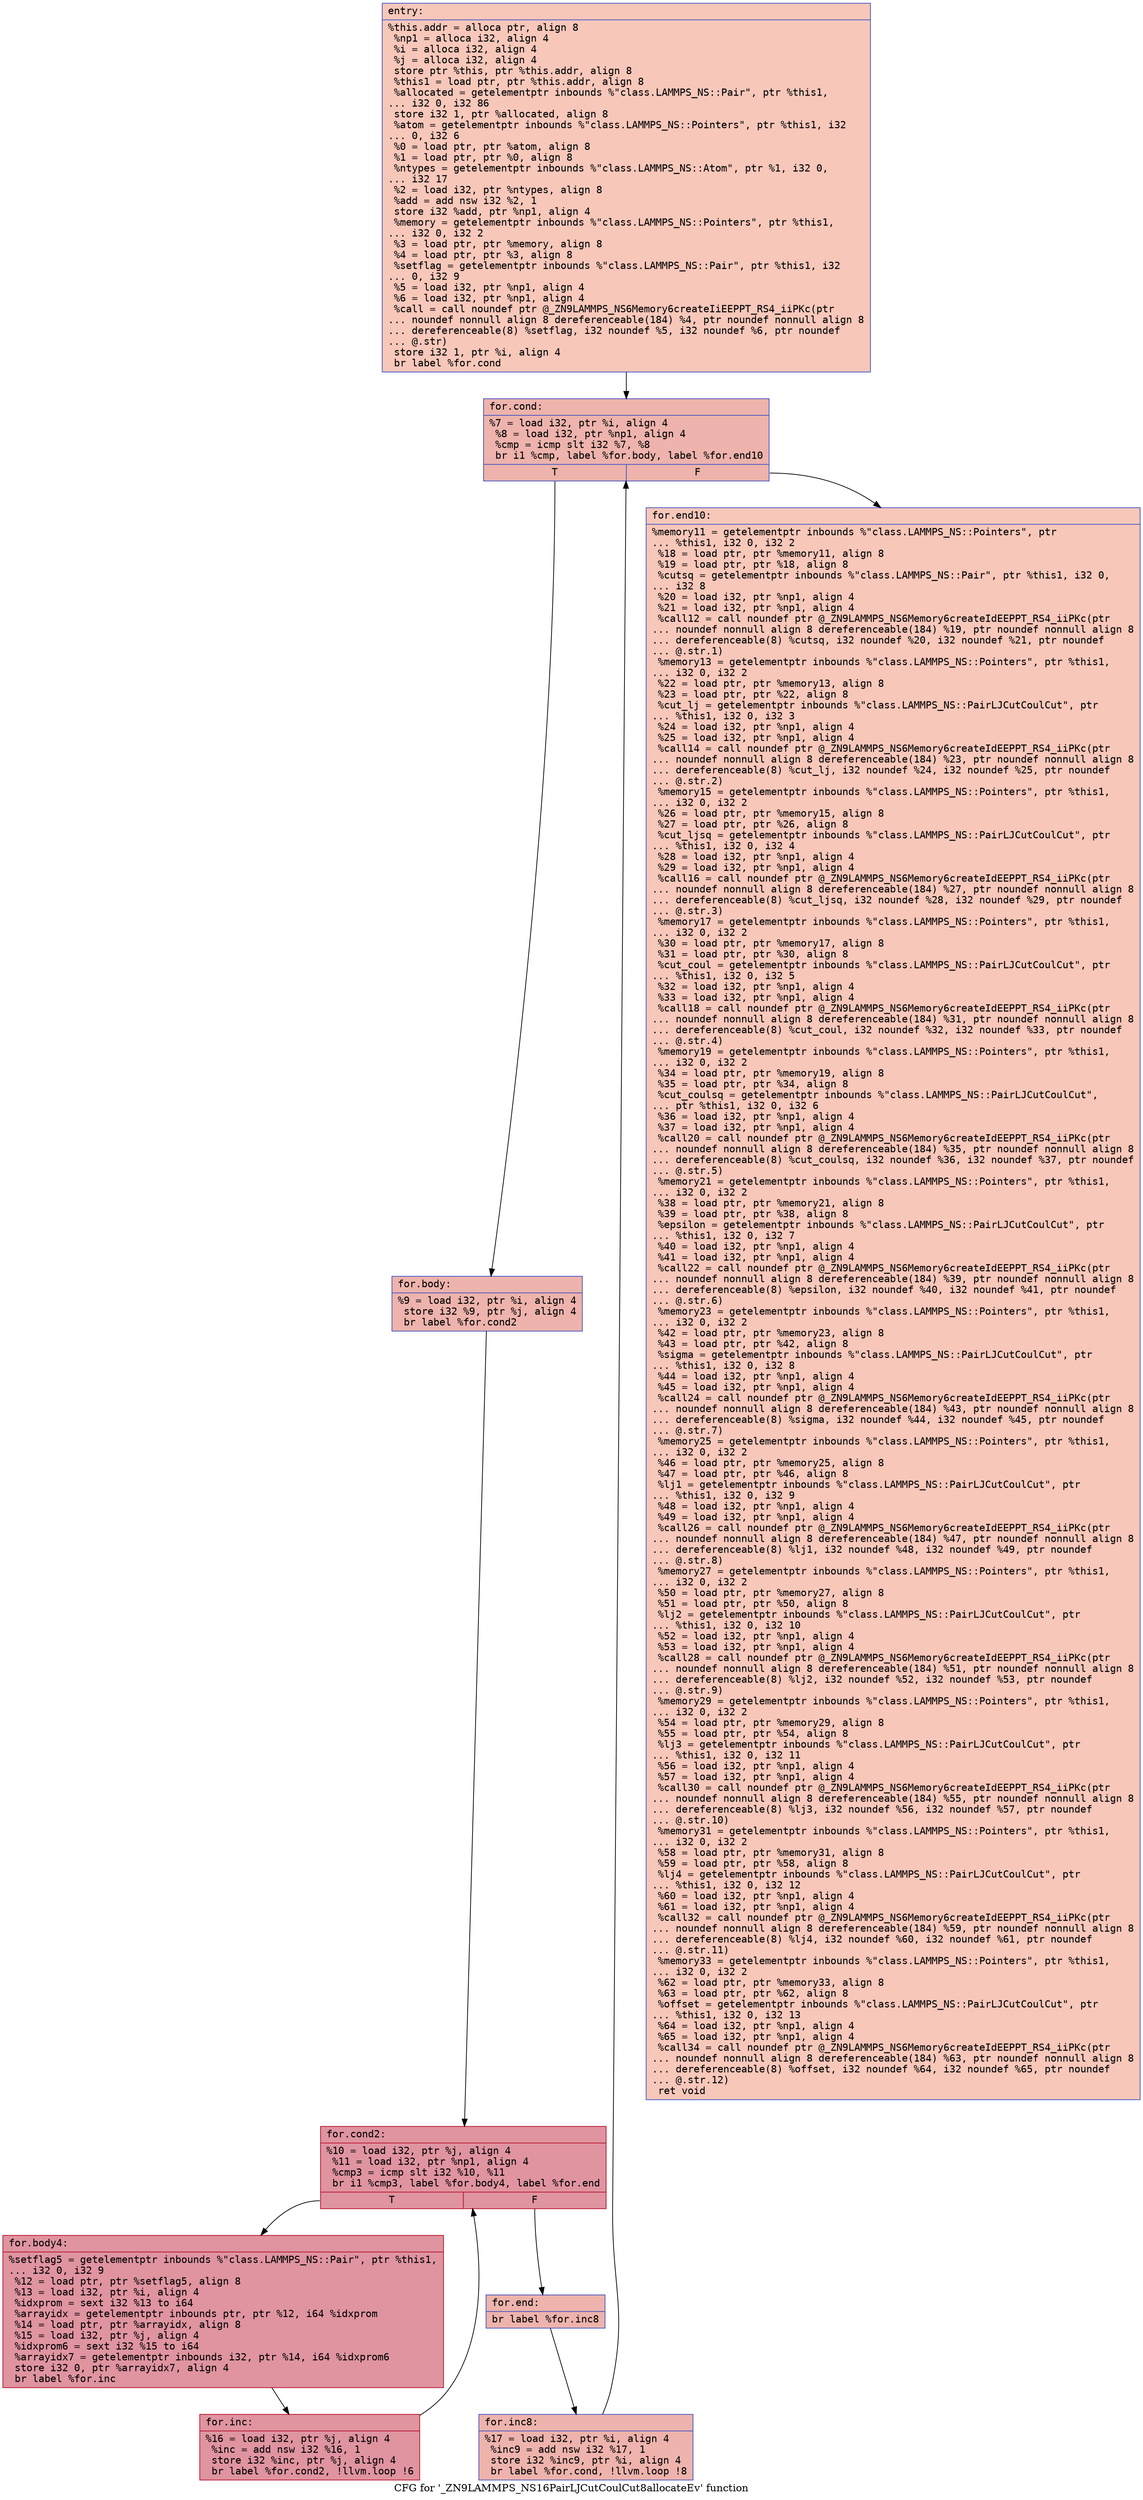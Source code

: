 digraph "CFG for '_ZN9LAMMPS_NS16PairLJCutCoulCut8allocateEv' function" {
	label="CFG for '_ZN9LAMMPS_NS16PairLJCutCoulCut8allocateEv' function";

	Node0x55c2a75b0c00 [shape=record,color="#3d50c3ff", style=filled, fillcolor="#ec7f6370" fontname="Courier",label="{entry:\l|  %this.addr = alloca ptr, align 8\l  %np1 = alloca i32, align 4\l  %i = alloca i32, align 4\l  %j = alloca i32, align 4\l  store ptr %this, ptr %this.addr, align 8\l  %this1 = load ptr, ptr %this.addr, align 8\l  %allocated = getelementptr inbounds %\"class.LAMMPS_NS::Pair\", ptr %this1,\l... i32 0, i32 86\l  store i32 1, ptr %allocated, align 8\l  %atom = getelementptr inbounds %\"class.LAMMPS_NS::Pointers\", ptr %this1, i32\l... 0, i32 6\l  %0 = load ptr, ptr %atom, align 8\l  %1 = load ptr, ptr %0, align 8\l  %ntypes = getelementptr inbounds %\"class.LAMMPS_NS::Atom\", ptr %1, i32 0,\l... i32 17\l  %2 = load i32, ptr %ntypes, align 8\l  %add = add nsw i32 %2, 1\l  store i32 %add, ptr %np1, align 4\l  %memory = getelementptr inbounds %\"class.LAMMPS_NS::Pointers\", ptr %this1,\l... i32 0, i32 2\l  %3 = load ptr, ptr %memory, align 8\l  %4 = load ptr, ptr %3, align 8\l  %setflag = getelementptr inbounds %\"class.LAMMPS_NS::Pair\", ptr %this1, i32\l... 0, i32 9\l  %5 = load i32, ptr %np1, align 4\l  %6 = load i32, ptr %np1, align 4\l  %call = call noundef ptr @_ZN9LAMMPS_NS6Memory6createIiEEPPT_RS4_iiPKc(ptr\l... noundef nonnull align 8 dereferenceable(184) %4, ptr noundef nonnull align 8\l... dereferenceable(8) %setflag, i32 noundef %5, i32 noundef %6, ptr noundef\l... @.str)\l  store i32 1, ptr %i, align 4\l  br label %for.cond\l}"];
	Node0x55c2a75b0c00 -> Node0x55c2a75b1b10[tooltip="entry -> for.cond\nProbability 100.00%" ];
	Node0x55c2a75b1b10 [shape=record,color="#3d50c3ff", style=filled, fillcolor="#d6524470" fontname="Courier",label="{for.cond:\l|  %7 = load i32, ptr %i, align 4\l  %8 = load i32, ptr %np1, align 4\l  %cmp = icmp slt i32 %7, %8\l  br i1 %cmp, label %for.body, label %for.end10\l|{<s0>T|<s1>F}}"];
	Node0x55c2a75b1b10:s0 -> Node0x55c2a75b1d60[tooltip="for.cond -> for.body\nProbability 96.88%" ];
	Node0x55c2a75b1b10:s1 -> Node0x55c2a75b1de0[tooltip="for.cond -> for.end10\nProbability 3.12%" ];
	Node0x55c2a75b1d60 [shape=record,color="#3d50c3ff", style=filled, fillcolor="#d6524470" fontname="Courier",label="{for.body:\l|  %9 = load i32, ptr %i, align 4\l  store i32 %9, ptr %j, align 4\l  br label %for.cond2\l}"];
	Node0x55c2a75b1d60 -> Node0x55c2a75b2030[tooltip="for.body -> for.cond2\nProbability 100.00%" ];
	Node0x55c2a75b2030 [shape=record,color="#b70d28ff", style=filled, fillcolor="#b70d2870" fontname="Courier",label="{for.cond2:\l|  %10 = load i32, ptr %j, align 4\l  %11 = load i32, ptr %np1, align 4\l  %cmp3 = icmp slt i32 %10, %11\l  br i1 %cmp3, label %for.body4, label %for.end\l|{<s0>T|<s1>F}}"];
	Node0x55c2a75b2030:s0 -> Node0x55c2a75b22d0[tooltip="for.cond2 -> for.body4\nProbability 96.88%" ];
	Node0x55c2a75b2030:s1 -> Node0x55c2a75b2350[tooltip="for.cond2 -> for.end\nProbability 3.12%" ];
	Node0x55c2a75b22d0 [shape=record,color="#b70d28ff", style=filled, fillcolor="#b70d2870" fontname="Courier",label="{for.body4:\l|  %setflag5 = getelementptr inbounds %\"class.LAMMPS_NS::Pair\", ptr %this1,\l... i32 0, i32 9\l  %12 = load ptr, ptr %setflag5, align 8\l  %13 = load i32, ptr %i, align 4\l  %idxprom = sext i32 %13 to i64\l  %arrayidx = getelementptr inbounds ptr, ptr %12, i64 %idxprom\l  %14 = load ptr, ptr %arrayidx, align 8\l  %15 = load i32, ptr %j, align 4\l  %idxprom6 = sext i32 %15 to i64\l  %arrayidx7 = getelementptr inbounds i32, ptr %14, i64 %idxprom6\l  store i32 0, ptr %arrayidx7, align 4\l  br label %for.inc\l}"];
	Node0x55c2a75b22d0 -> Node0x55c2a75b2df0[tooltip="for.body4 -> for.inc\nProbability 100.00%" ];
	Node0x55c2a75b2df0 [shape=record,color="#b70d28ff", style=filled, fillcolor="#b70d2870" fontname="Courier",label="{for.inc:\l|  %16 = load i32, ptr %j, align 4\l  %inc = add nsw i32 %16, 1\l  store i32 %inc, ptr %j, align 4\l  br label %for.cond2, !llvm.loop !6\l}"];
	Node0x55c2a75b2df0 -> Node0x55c2a75b2030[tooltip="for.inc -> for.cond2\nProbability 100.00%" ];
	Node0x55c2a75b2350 [shape=record,color="#3d50c3ff", style=filled, fillcolor="#d6524470" fontname="Courier",label="{for.end:\l|  br label %for.inc8\l}"];
	Node0x55c2a75b2350 -> Node0x55c2a75b31e0[tooltip="for.end -> for.inc8\nProbability 100.00%" ];
	Node0x55c2a75b31e0 [shape=record,color="#3d50c3ff", style=filled, fillcolor="#d6524470" fontname="Courier",label="{for.inc8:\l|  %17 = load i32, ptr %i, align 4\l  %inc9 = add nsw i32 %17, 1\l  store i32 %inc9, ptr %i, align 4\l  br label %for.cond, !llvm.loop !8\l}"];
	Node0x55c2a75b31e0 -> Node0x55c2a75b1b10[tooltip="for.inc8 -> for.cond\nProbability 100.00%" ];
	Node0x55c2a75b1de0 [shape=record,color="#3d50c3ff", style=filled, fillcolor="#ec7f6370" fontname="Courier",label="{for.end10:\l|  %memory11 = getelementptr inbounds %\"class.LAMMPS_NS::Pointers\", ptr\l... %this1, i32 0, i32 2\l  %18 = load ptr, ptr %memory11, align 8\l  %19 = load ptr, ptr %18, align 8\l  %cutsq = getelementptr inbounds %\"class.LAMMPS_NS::Pair\", ptr %this1, i32 0,\l... i32 8\l  %20 = load i32, ptr %np1, align 4\l  %21 = load i32, ptr %np1, align 4\l  %call12 = call noundef ptr @_ZN9LAMMPS_NS6Memory6createIdEEPPT_RS4_iiPKc(ptr\l... noundef nonnull align 8 dereferenceable(184) %19, ptr noundef nonnull align 8\l... dereferenceable(8) %cutsq, i32 noundef %20, i32 noundef %21, ptr noundef\l... @.str.1)\l  %memory13 = getelementptr inbounds %\"class.LAMMPS_NS::Pointers\", ptr %this1,\l... i32 0, i32 2\l  %22 = load ptr, ptr %memory13, align 8\l  %23 = load ptr, ptr %22, align 8\l  %cut_lj = getelementptr inbounds %\"class.LAMMPS_NS::PairLJCutCoulCut\", ptr\l... %this1, i32 0, i32 3\l  %24 = load i32, ptr %np1, align 4\l  %25 = load i32, ptr %np1, align 4\l  %call14 = call noundef ptr @_ZN9LAMMPS_NS6Memory6createIdEEPPT_RS4_iiPKc(ptr\l... noundef nonnull align 8 dereferenceable(184) %23, ptr noundef nonnull align 8\l... dereferenceable(8) %cut_lj, i32 noundef %24, i32 noundef %25, ptr noundef\l... @.str.2)\l  %memory15 = getelementptr inbounds %\"class.LAMMPS_NS::Pointers\", ptr %this1,\l... i32 0, i32 2\l  %26 = load ptr, ptr %memory15, align 8\l  %27 = load ptr, ptr %26, align 8\l  %cut_ljsq = getelementptr inbounds %\"class.LAMMPS_NS::PairLJCutCoulCut\", ptr\l... %this1, i32 0, i32 4\l  %28 = load i32, ptr %np1, align 4\l  %29 = load i32, ptr %np1, align 4\l  %call16 = call noundef ptr @_ZN9LAMMPS_NS6Memory6createIdEEPPT_RS4_iiPKc(ptr\l... noundef nonnull align 8 dereferenceable(184) %27, ptr noundef nonnull align 8\l... dereferenceable(8) %cut_ljsq, i32 noundef %28, i32 noundef %29, ptr noundef\l... @.str.3)\l  %memory17 = getelementptr inbounds %\"class.LAMMPS_NS::Pointers\", ptr %this1,\l... i32 0, i32 2\l  %30 = load ptr, ptr %memory17, align 8\l  %31 = load ptr, ptr %30, align 8\l  %cut_coul = getelementptr inbounds %\"class.LAMMPS_NS::PairLJCutCoulCut\", ptr\l... %this1, i32 0, i32 5\l  %32 = load i32, ptr %np1, align 4\l  %33 = load i32, ptr %np1, align 4\l  %call18 = call noundef ptr @_ZN9LAMMPS_NS6Memory6createIdEEPPT_RS4_iiPKc(ptr\l... noundef nonnull align 8 dereferenceable(184) %31, ptr noundef nonnull align 8\l... dereferenceable(8) %cut_coul, i32 noundef %32, i32 noundef %33, ptr noundef\l... @.str.4)\l  %memory19 = getelementptr inbounds %\"class.LAMMPS_NS::Pointers\", ptr %this1,\l... i32 0, i32 2\l  %34 = load ptr, ptr %memory19, align 8\l  %35 = load ptr, ptr %34, align 8\l  %cut_coulsq = getelementptr inbounds %\"class.LAMMPS_NS::PairLJCutCoulCut\",\l... ptr %this1, i32 0, i32 6\l  %36 = load i32, ptr %np1, align 4\l  %37 = load i32, ptr %np1, align 4\l  %call20 = call noundef ptr @_ZN9LAMMPS_NS6Memory6createIdEEPPT_RS4_iiPKc(ptr\l... noundef nonnull align 8 dereferenceable(184) %35, ptr noundef nonnull align 8\l... dereferenceable(8) %cut_coulsq, i32 noundef %36, i32 noundef %37, ptr noundef\l... @.str.5)\l  %memory21 = getelementptr inbounds %\"class.LAMMPS_NS::Pointers\", ptr %this1,\l... i32 0, i32 2\l  %38 = load ptr, ptr %memory21, align 8\l  %39 = load ptr, ptr %38, align 8\l  %epsilon = getelementptr inbounds %\"class.LAMMPS_NS::PairLJCutCoulCut\", ptr\l... %this1, i32 0, i32 7\l  %40 = load i32, ptr %np1, align 4\l  %41 = load i32, ptr %np1, align 4\l  %call22 = call noundef ptr @_ZN9LAMMPS_NS6Memory6createIdEEPPT_RS4_iiPKc(ptr\l... noundef nonnull align 8 dereferenceable(184) %39, ptr noundef nonnull align 8\l... dereferenceable(8) %epsilon, i32 noundef %40, i32 noundef %41, ptr noundef\l... @.str.6)\l  %memory23 = getelementptr inbounds %\"class.LAMMPS_NS::Pointers\", ptr %this1,\l... i32 0, i32 2\l  %42 = load ptr, ptr %memory23, align 8\l  %43 = load ptr, ptr %42, align 8\l  %sigma = getelementptr inbounds %\"class.LAMMPS_NS::PairLJCutCoulCut\", ptr\l... %this1, i32 0, i32 8\l  %44 = load i32, ptr %np1, align 4\l  %45 = load i32, ptr %np1, align 4\l  %call24 = call noundef ptr @_ZN9LAMMPS_NS6Memory6createIdEEPPT_RS4_iiPKc(ptr\l... noundef nonnull align 8 dereferenceable(184) %43, ptr noundef nonnull align 8\l... dereferenceable(8) %sigma, i32 noundef %44, i32 noundef %45, ptr noundef\l... @.str.7)\l  %memory25 = getelementptr inbounds %\"class.LAMMPS_NS::Pointers\", ptr %this1,\l... i32 0, i32 2\l  %46 = load ptr, ptr %memory25, align 8\l  %47 = load ptr, ptr %46, align 8\l  %lj1 = getelementptr inbounds %\"class.LAMMPS_NS::PairLJCutCoulCut\", ptr\l... %this1, i32 0, i32 9\l  %48 = load i32, ptr %np1, align 4\l  %49 = load i32, ptr %np1, align 4\l  %call26 = call noundef ptr @_ZN9LAMMPS_NS6Memory6createIdEEPPT_RS4_iiPKc(ptr\l... noundef nonnull align 8 dereferenceable(184) %47, ptr noundef nonnull align 8\l... dereferenceable(8) %lj1, i32 noundef %48, i32 noundef %49, ptr noundef\l... @.str.8)\l  %memory27 = getelementptr inbounds %\"class.LAMMPS_NS::Pointers\", ptr %this1,\l... i32 0, i32 2\l  %50 = load ptr, ptr %memory27, align 8\l  %51 = load ptr, ptr %50, align 8\l  %lj2 = getelementptr inbounds %\"class.LAMMPS_NS::PairLJCutCoulCut\", ptr\l... %this1, i32 0, i32 10\l  %52 = load i32, ptr %np1, align 4\l  %53 = load i32, ptr %np1, align 4\l  %call28 = call noundef ptr @_ZN9LAMMPS_NS6Memory6createIdEEPPT_RS4_iiPKc(ptr\l... noundef nonnull align 8 dereferenceable(184) %51, ptr noundef nonnull align 8\l... dereferenceable(8) %lj2, i32 noundef %52, i32 noundef %53, ptr noundef\l... @.str.9)\l  %memory29 = getelementptr inbounds %\"class.LAMMPS_NS::Pointers\", ptr %this1,\l... i32 0, i32 2\l  %54 = load ptr, ptr %memory29, align 8\l  %55 = load ptr, ptr %54, align 8\l  %lj3 = getelementptr inbounds %\"class.LAMMPS_NS::PairLJCutCoulCut\", ptr\l... %this1, i32 0, i32 11\l  %56 = load i32, ptr %np1, align 4\l  %57 = load i32, ptr %np1, align 4\l  %call30 = call noundef ptr @_ZN9LAMMPS_NS6Memory6createIdEEPPT_RS4_iiPKc(ptr\l... noundef nonnull align 8 dereferenceable(184) %55, ptr noundef nonnull align 8\l... dereferenceable(8) %lj3, i32 noundef %56, i32 noundef %57, ptr noundef\l... @.str.10)\l  %memory31 = getelementptr inbounds %\"class.LAMMPS_NS::Pointers\", ptr %this1,\l... i32 0, i32 2\l  %58 = load ptr, ptr %memory31, align 8\l  %59 = load ptr, ptr %58, align 8\l  %lj4 = getelementptr inbounds %\"class.LAMMPS_NS::PairLJCutCoulCut\", ptr\l... %this1, i32 0, i32 12\l  %60 = load i32, ptr %np1, align 4\l  %61 = load i32, ptr %np1, align 4\l  %call32 = call noundef ptr @_ZN9LAMMPS_NS6Memory6createIdEEPPT_RS4_iiPKc(ptr\l... noundef nonnull align 8 dereferenceable(184) %59, ptr noundef nonnull align 8\l... dereferenceable(8) %lj4, i32 noundef %60, i32 noundef %61, ptr noundef\l... @.str.11)\l  %memory33 = getelementptr inbounds %\"class.LAMMPS_NS::Pointers\", ptr %this1,\l... i32 0, i32 2\l  %62 = load ptr, ptr %memory33, align 8\l  %63 = load ptr, ptr %62, align 8\l  %offset = getelementptr inbounds %\"class.LAMMPS_NS::PairLJCutCoulCut\", ptr\l... %this1, i32 0, i32 13\l  %64 = load i32, ptr %np1, align 4\l  %65 = load i32, ptr %np1, align 4\l  %call34 = call noundef ptr @_ZN9LAMMPS_NS6Memory6createIdEEPPT_RS4_iiPKc(ptr\l... noundef nonnull align 8 dereferenceable(184) %63, ptr noundef nonnull align 8\l... dereferenceable(8) %offset, i32 noundef %64, i32 noundef %65, ptr noundef\l... @.str.12)\l  ret void\l}"];
}

